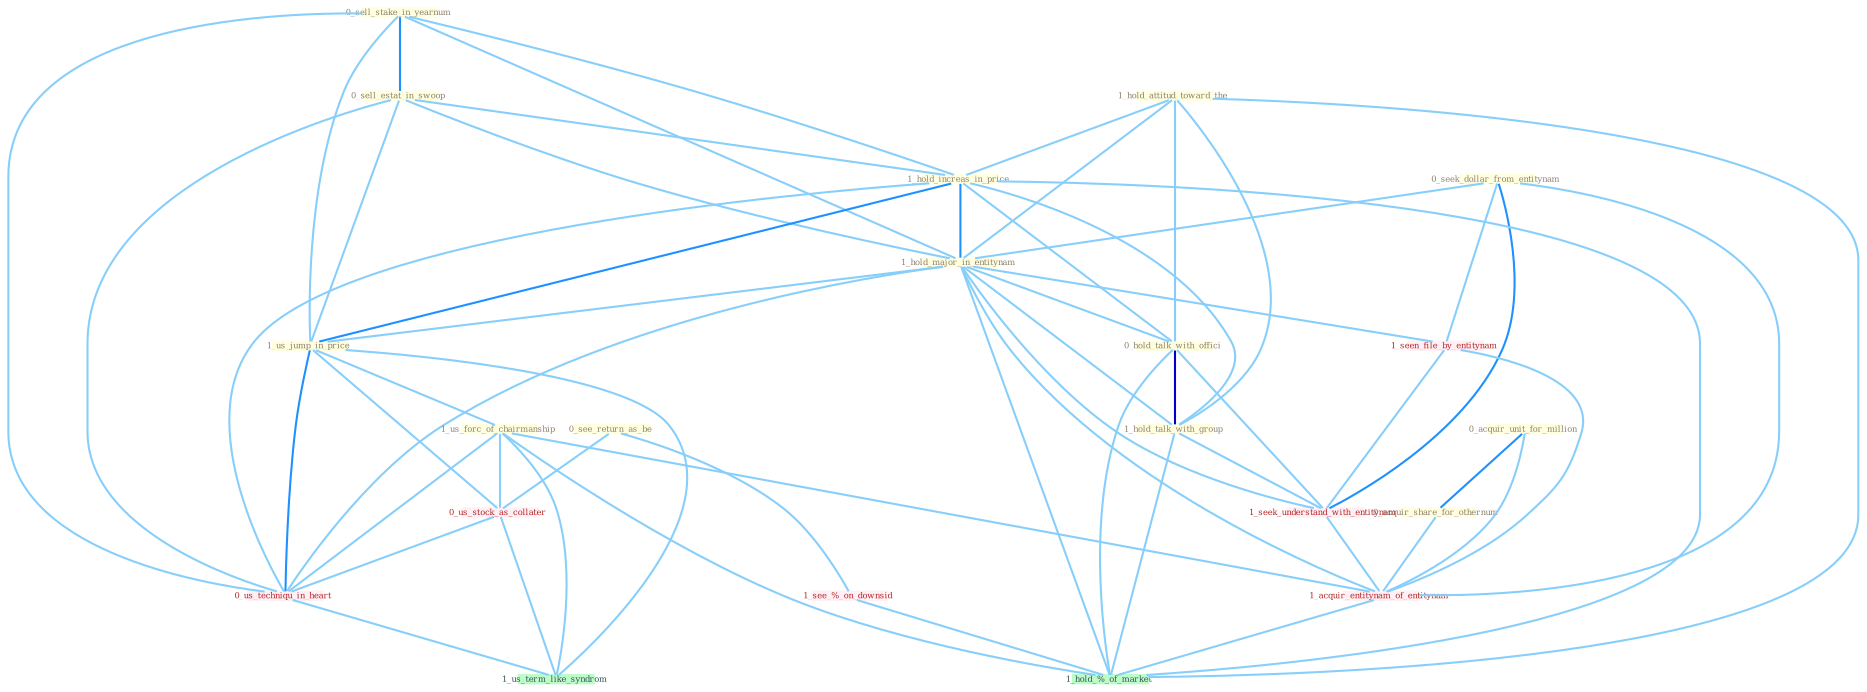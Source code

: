 Graph G{ 
    node
    [shape=polygon,style=filled,width=.5,height=.06,color="#BDFCC9",fixedsize=true,fontsize=4,
    fontcolor="#2f4f4f"];
    {node
    [color="#ffffe0", fontcolor="#8b7d6b"] "0_seek_dollar_from_entitynam " "0_acquir_unit_for_million " "0_sell_stake_in_yearnum " "1_hold_attitud_toward_the " "0_see_return_as_be " "0_sell_estat_in_swoop " "1_hold_increas_in_price " "1_hold_major_in_entitynam " "1_us_jump_in_price " "0_acquir_share_for_othernum " "0_hold_talk_with_offici " "1_hold_talk_with_group " "1_us_forc_of_chairmanship "}
{node [color="#fff0f5", fontcolor="#b22222"] "1_seen_file_by_entitynam " "0_us_stock_as_collater " "1_seek_understand_with_entitynam " "1_acquir_entitynam_of_entitynam " "0_us_techniqu_in_heart " "1_see_%_on_downsid "}
edge [color="#B0E2FF"];

	"0_seek_dollar_from_entitynam " -- "1_hold_major_in_entitynam " [w="1", color="#87cefa" ];
	"0_seek_dollar_from_entitynam " -- "1_seen_file_by_entitynam " [w="1", color="#87cefa" ];
	"0_seek_dollar_from_entitynam " -- "1_seek_understand_with_entitynam " [w="2", color="#1e90ff" , len=0.8];
	"0_seek_dollar_from_entitynam " -- "1_acquir_entitynam_of_entitynam " [w="1", color="#87cefa" ];
	"0_acquir_unit_for_million " -- "0_acquir_share_for_othernum " [w="2", color="#1e90ff" , len=0.8];
	"0_acquir_unit_for_million " -- "1_acquir_entitynam_of_entitynam " [w="1", color="#87cefa" ];
	"0_sell_stake_in_yearnum " -- "0_sell_estat_in_swoop " [w="2", color="#1e90ff" , len=0.8];
	"0_sell_stake_in_yearnum " -- "1_hold_increas_in_price " [w="1", color="#87cefa" ];
	"0_sell_stake_in_yearnum " -- "1_hold_major_in_entitynam " [w="1", color="#87cefa" ];
	"0_sell_stake_in_yearnum " -- "1_us_jump_in_price " [w="1", color="#87cefa" ];
	"0_sell_stake_in_yearnum " -- "0_us_techniqu_in_heart " [w="1", color="#87cefa" ];
	"1_hold_attitud_toward_the " -- "1_hold_increas_in_price " [w="1", color="#87cefa" ];
	"1_hold_attitud_toward_the " -- "1_hold_major_in_entitynam " [w="1", color="#87cefa" ];
	"1_hold_attitud_toward_the " -- "0_hold_talk_with_offici " [w="1", color="#87cefa" ];
	"1_hold_attitud_toward_the " -- "1_hold_talk_with_group " [w="1", color="#87cefa" ];
	"1_hold_attitud_toward_the " -- "1_hold_%_of_market " [w="1", color="#87cefa" ];
	"0_see_return_as_be " -- "0_us_stock_as_collater " [w="1", color="#87cefa" ];
	"0_see_return_as_be " -- "1_see_%_on_downsid " [w="1", color="#87cefa" ];
	"0_sell_estat_in_swoop " -- "1_hold_increas_in_price " [w="1", color="#87cefa" ];
	"0_sell_estat_in_swoop " -- "1_hold_major_in_entitynam " [w="1", color="#87cefa" ];
	"0_sell_estat_in_swoop " -- "1_us_jump_in_price " [w="1", color="#87cefa" ];
	"0_sell_estat_in_swoop " -- "0_us_techniqu_in_heart " [w="1", color="#87cefa" ];
	"1_hold_increas_in_price " -- "1_hold_major_in_entitynam " [w="2", color="#1e90ff" , len=0.8];
	"1_hold_increas_in_price " -- "1_us_jump_in_price " [w="2", color="#1e90ff" , len=0.8];
	"1_hold_increas_in_price " -- "0_hold_talk_with_offici " [w="1", color="#87cefa" ];
	"1_hold_increas_in_price " -- "1_hold_talk_with_group " [w="1", color="#87cefa" ];
	"1_hold_increas_in_price " -- "0_us_techniqu_in_heart " [w="1", color="#87cefa" ];
	"1_hold_increas_in_price " -- "1_hold_%_of_market " [w="1", color="#87cefa" ];
	"1_hold_major_in_entitynam " -- "1_us_jump_in_price " [w="1", color="#87cefa" ];
	"1_hold_major_in_entitynam " -- "0_hold_talk_with_offici " [w="1", color="#87cefa" ];
	"1_hold_major_in_entitynam " -- "1_hold_talk_with_group " [w="1", color="#87cefa" ];
	"1_hold_major_in_entitynam " -- "1_seen_file_by_entitynam " [w="1", color="#87cefa" ];
	"1_hold_major_in_entitynam " -- "1_seek_understand_with_entitynam " [w="1", color="#87cefa" ];
	"1_hold_major_in_entitynam " -- "1_acquir_entitynam_of_entitynam " [w="1", color="#87cefa" ];
	"1_hold_major_in_entitynam " -- "0_us_techniqu_in_heart " [w="1", color="#87cefa" ];
	"1_hold_major_in_entitynam " -- "1_hold_%_of_market " [w="1", color="#87cefa" ];
	"1_us_jump_in_price " -- "1_us_forc_of_chairmanship " [w="1", color="#87cefa" ];
	"1_us_jump_in_price " -- "0_us_stock_as_collater " [w="1", color="#87cefa" ];
	"1_us_jump_in_price " -- "0_us_techniqu_in_heart " [w="2", color="#1e90ff" , len=0.8];
	"1_us_jump_in_price " -- "1_us_term_like_syndrom " [w="1", color="#87cefa" ];
	"0_acquir_share_for_othernum " -- "1_acquir_entitynam_of_entitynam " [w="1", color="#87cefa" ];
	"0_hold_talk_with_offici " -- "1_hold_talk_with_group " [w="3", color="#0000cd" , len=0.6];
	"0_hold_talk_with_offici " -- "1_seek_understand_with_entitynam " [w="1", color="#87cefa" ];
	"0_hold_talk_with_offici " -- "1_hold_%_of_market " [w="1", color="#87cefa" ];
	"1_hold_talk_with_group " -- "1_seek_understand_with_entitynam " [w="1", color="#87cefa" ];
	"1_hold_talk_with_group " -- "1_hold_%_of_market " [w="1", color="#87cefa" ];
	"1_us_forc_of_chairmanship " -- "0_us_stock_as_collater " [w="1", color="#87cefa" ];
	"1_us_forc_of_chairmanship " -- "1_acquir_entitynam_of_entitynam " [w="1", color="#87cefa" ];
	"1_us_forc_of_chairmanship " -- "0_us_techniqu_in_heart " [w="1", color="#87cefa" ];
	"1_us_forc_of_chairmanship " -- "1_us_term_like_syndrom " [w="1", color="#87cefa" ];
	"1_us_forc_of_chairmanship " -- "1_hold_%_of_market " [w="1", color="#87cefa" ];
	"1_seen_file_by_entitynam " -- "1_seek_understand_with_entitynam " [w="1", color="#87cefa" ];
	"1_seen_file_by_entitynam " -- "1_acquir_entitynam_of_entitynam " [w="1", color="#87cefa" ];
	"0_us_stock_as_collater " -- "0_us_techniqu_in_heart " [w="1", color="#87cefa" ];
	"0_us_stock_as_collater " -- "1_us_term_like_syndrom " [w="1", color="#87cefa" ];
	"1_seek_understand_with_entitynam " -- "1_acquir_entitynam_of_entitynam " [w="1", color="#87cefa" ];
	"1_acquir_entitynam_of_entitynam " -- "1_hold_%_of_market " [w="1", color="#87cefa" ];
	"0_us_techniqu_in_heart " -- "1_us_term_like_syndrom " [w="1", color="#87cefa" ];
	"1_see_%_on_downsid " -- "1_hold_%_of_market " [w="1", color="#87cefa" ];
}